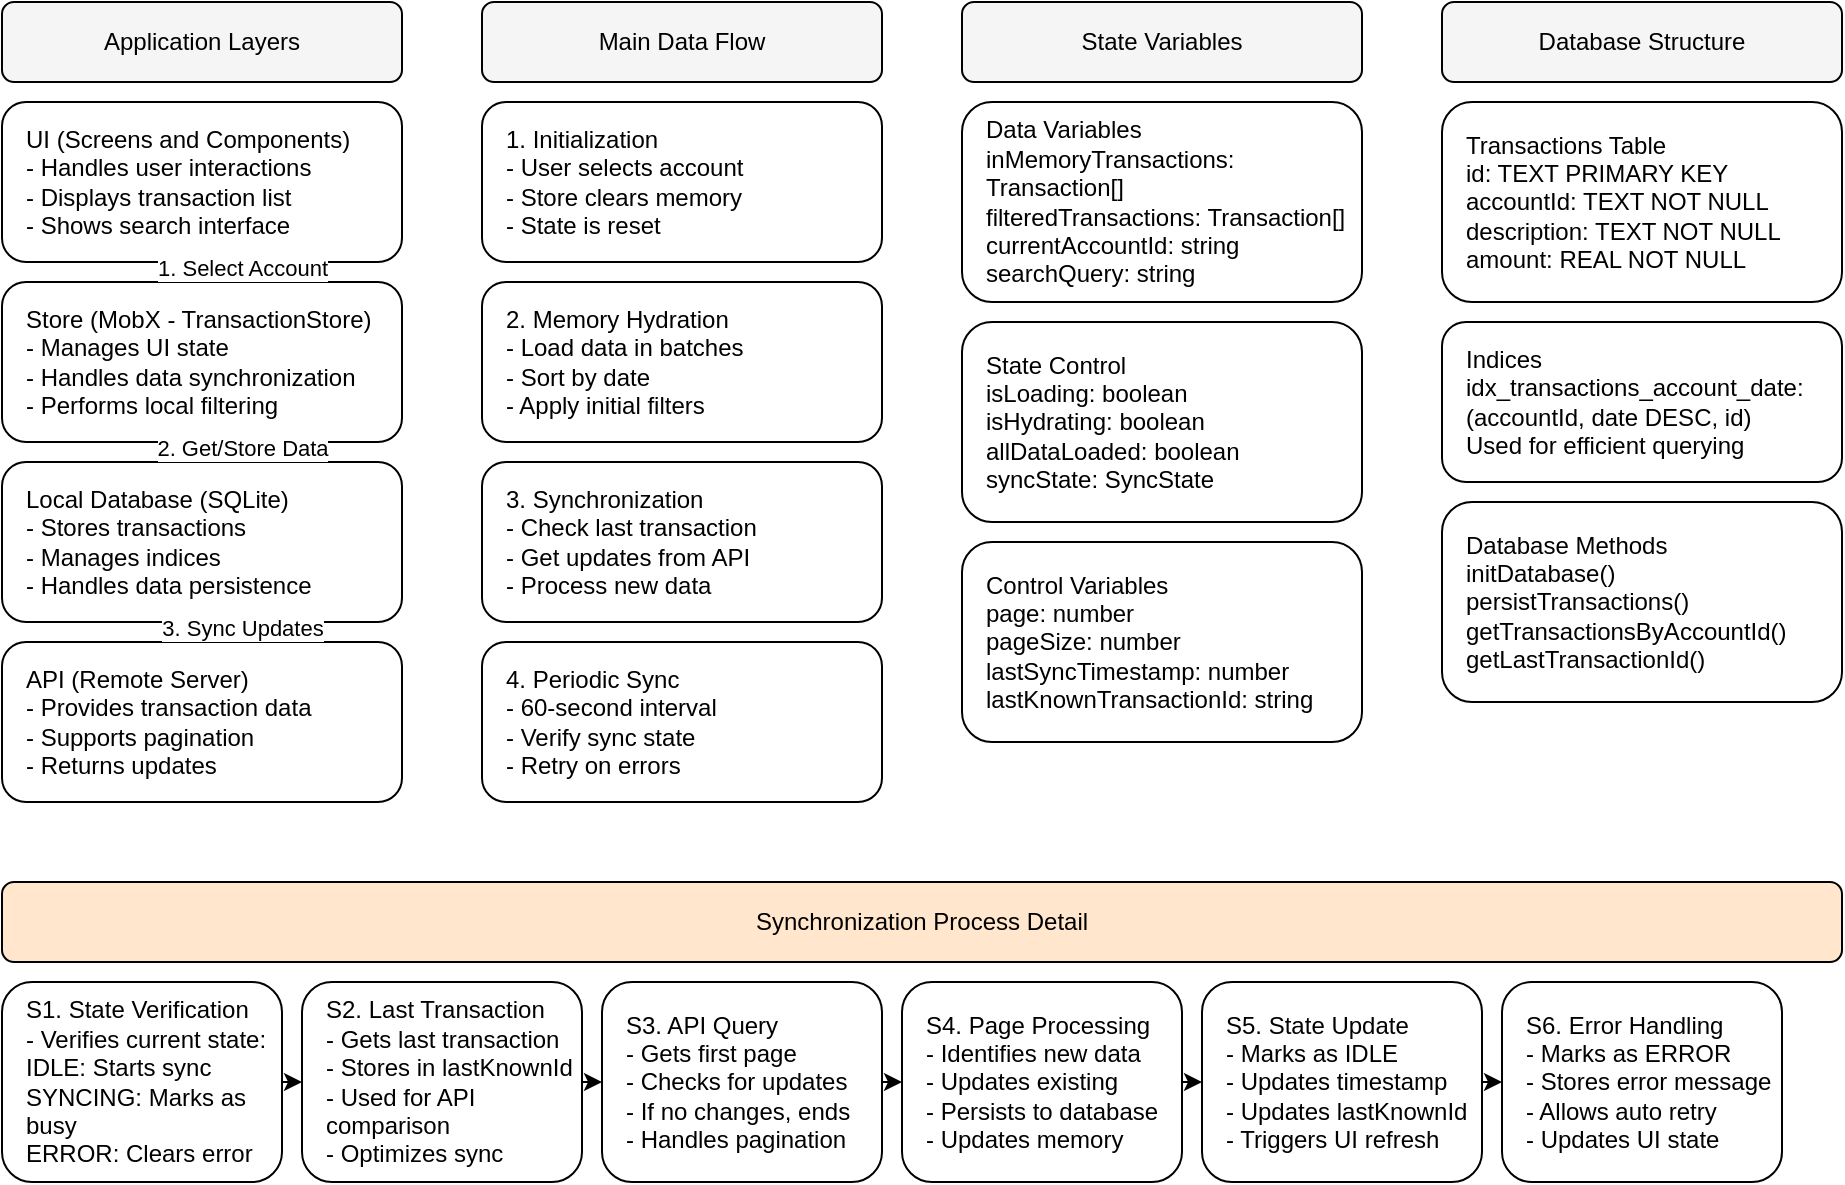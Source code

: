<?xml version="1.0" encoding="UTF-8"?>
<mxfile version="21.7.4">
  <diagram id="architecture-diagram" name="Architecture">
    <mxGraphModel dx="1169" dy="827" grid="1" gridSize="10" guides="1" tooltips="1" connect="1" arrows="1" fold="1" page="1" pageScale="1" pageWidth="1169" pageHeight="827" math="0" shadow="0">
      <root>
        <mxCell id="0" />
        <mxCell id="1" parent="0" />
        
        <!-- Application Layers -->
        <mxCell id="app_layers" value="Application Layers" style="rounded=1;whiteSpace=wrap;html=1;fillColor=#f5f5f5;" vertex="1" parent="1">
          <mxGeometry x="40" y="40" width="200" height="40" as="geometry" />
        </mxCell>
        
        <mxCell id="ui_layer" value="UI (Screens and Components)&#xa;- Handles user interactions&#xa;- Displays transaction list&#xa;- Shows search interface" style="rounded=1;whiteSpace=wrap;html=1;align=left;spacingLeft=10;" vertex="1" parent="1">
          <mxGeometry x="40" y="90" width="200" height="80" as="geometry" />
        </mxCell>
        
        <mxCell id="store_layer" value="Store (MobX - TransactionStore)&#xa;- Manages UI state&#xa;- Handles data synchronization&#xa;- Performs local filtering" style="rounded=1;whiteSpace=wrap;html=1;align=left;spacingLeft=10;" vertex="1" parent="1">
          <mxGeometry x="40" y="180" width="200" height="80" as="geometry" />
        </mxCell>
        
        <mxCell id="db_layer" value="Local Database (SQLite)&#xa;- Stores transactions&#xa;- Manages indices&#xa;- Handles data persistence" style="rounded=1;whiteSpace=wrap;html=1;align=left;spacingLeft=10;" vertex="1" parent="1">
          <mxGeometry x="40" y="270" width="200" height="80" as="geometry" />
        </mxCell>
        
        <mxCell id="api_layer" value="API (Remote Server)&#xa;- Provides transaction data&#xa;- Supports pagination&#xa;- Returns updates" style="rounded=1;whiteSpace=wrap;html=1;align=left;spacingLeft=10;" vertex="1" parent="1">
          <mxGeometry x="40" y="360" width="200" height="80" as="geometry" />
        </mxCell>

        <!-- Main Data Flow -->
        <mxCell id="data_flow" value="Main Data Flow" style="rounded=1;whiteSpace=wrap;html=1;fillColor=#f5f5f5;" vertex="1" parent="1">
          <mxGeometry x="280" y="40" width="200" height="40" as="geometry" />
        </mxCell>
        
        <mxCell id="flow_init" value="1. Initialization&#xa;- User selects account&#xa;- Store clears memory&#xa;- State is reset" style="rounded=1;whiteSpace=wrap;html=1;align=left;spacingLeft=10;" vertex="1" parent="1">
          <mxGeometry x="280" y="90" width="200" height="80" as="geometry" />
        </mxCell>
        
        <mxCell id="flow_hydration" value="2. Memory Hydration&#xa;- Load data in batches&#xa;- Sort by date&#xa;- Apply initial filters" style="rounded=1;whiteSpace=wrap;html=1;align=left;spacingLeft=10;" vertex="1" parent="1">
          <mxGeometry x="280" y="180" width="200" height="80" as="geometry" />
        </mxCell>
        
        <mxCell id="flow_sync" value="3. Synchronization&#xa;- Check last transaction&#xa;- Get updates from API&#xa;- Process new data" style="rounded=1;whiteSpace=wrap;html=1;align=left;spacingLeft=10;" vertex="1" parent="1">
          <mxGeometry x="280" y="270" width="200" height="80" as="geometry" />
        </mxCell>

        <mxCell id="flow_periodic" value="4. Periodic Sync&#xa;- 60-second interval&#xa;- Verify sync state&#xa;- Retry on errors" style="rounded=1;whiteSpace=wrap;html=1;align=left;spacingLeft=10;" vertex="1" parent="1">
          <mxGeometry x="280" y="360" width="200" height="80" as="geometry" />
        </mxCell>

        <!-- Synchronization Process Detail -->
        <mxCell id="sync_process" value="Synchronization Process Detail" style="rounded=1;whiteSpace=wrap;html=1;fillColor=#ffe6cc;" vertex="1" parent="1">
          <mxGeometry x="40" y="480" width="920" height="40" as="geometry" />
        </mxCell>

        <mxCell id="sync_step1" value="S1. State Verification&#xa;- Verifies current state:&#xa;  IDLE: Starts sync&#xa;  SYNCING: Marks as busy&#xa;  ERROR: Clears error" style="rounded=1;whiteSpace=wrap;html=1;align=left;spacingLeft=10;" vertex="1" parent="1">
          <mxGeometry x="40" y="530" width="140" height="100" as="geometry" />
        </mxCell>

        <mxCell id="sync_step2" value="S2. Last Transaction&#xa;- Gets last transaction&#xa;- Stores in lastKnownId&#xa;- Used for API comparison&#xa;- Optimizes sync" style="rounded=1;whiteSpace=wrap;html=1;align=left;spacingLeft=10;" vertex="1" parent="1">
          <mxGeometry x="190" y="530" width="140" height="100" as="geometry" />
        </mxCell>

        <mxCell id="sync_step3" value="S3. API Query&#xa;- Gets first page&#xa;- Checks for updates&#xa;- If no changes, ends&#xa;- Handles pagination" style="rounded=1;whiteSpace=wrap;html=1;align=left;spacingLeft=10;" vertex="1" parent="1">
          <mxGeometry x="340" y="530" width="140" height="100" as="geometry" />
        </mxCell>

        <mxCell id="sync_step4" value="S4. Page Processing&#xa;- Identifies new data&#xa;- Updates existing&#xa;- Persists to database&#xa;- Updates memory" style="rounded=1;whiteSpace=wrap;html=1;align=left;spacingLeft=10;" vertex="1" parent="1">
          <mxGeometry x="490" y="530" width="140" height="100" as="geometry" />
        </mxCell>

        <mxCell id="sync_step5" value="S5. State Update&#xa;- Marks as IDLE&#xa;- Updates timestamp&#xa;- Updates lastKnownId&#xa;- Triggers UI refresh" style="rounded=1;whiteSpace=wrap;html=1;align=left;spacingLeft=10;" vertex="1" parent="1">
          <mxGeometry x="640" y="530" width="140" height="100" as="geometry" />
        </mxCell>

        <mxCell id="sync_step6" value="S6. Error Handling&#xa;- Marks as ERROR&#xa;- Stores error message&#xa;- Allows auto retry&#xa;- Updates UI state" style="rounded=1;whiteSpace=wrap;html=1;align=left;spacingLeft=10;" vertex="1" parent="1">
          <mxGeometry x="790" y="530" width="140" height="100" as="geometry" />
        </mxCell>

        <!-- State Variables -->
        <mxCell id="state_vars" value="State Variables" style="rounded=1;whiteSpace=wrap;html=1;fillColor=#f5f5f5;" vertex="1" parent="1">
          <mxGeometry x="520" y="40" width="200" height="40" as="geometry" />
        </mxCell>
        
        <mxCell id="data_vars" value="Data Variables&#xa;inMemoryTransactions: Transaction[]&#xa;filteredTransactions: Transaction[]&#xa;currentAccountId: string&#xa;searchQuery: string" style="rounded=1;whiteSpace=wrap;html=1;align=left;spacingLeft=10;" vertex="1" parent="1">
          <mxGeometry x="520" y="90" width="200" height="100" as="geometry" />
        </mxCell>
        
        <mxCell id="state_control" value="State Control&#xa;isLoading: boolean&#xa;isHydrating: boolean&#xa;allDataLoaded: boolean&#xa;syncState: SyncState" style="rounded=1;whiteSpace=wrap;html=1;align=left;spacingLeft=10;" vertex="1" parent="1">
          <mxGeometry x="520" y="200" width="200" height="100" as="geometry" />
        </mxCell>

        <mxCell id="control_vars" value="Control Variables&#xa;page: number&#xa;pageSize: number&#xa;lastSyncTimestamp: number&#xa;lastKnownTransactionId: string" style="rounded=1;whiteSpace=wrap;html=1;align=left;spacingLeft=10;" vertex="1" parent="1">
          <mxGeometry x="520" y="310" width="200" height="100" as="geometry" />
        </mxCell>

        <!-- Database Structure -->
        <mxCell id="db_structure" value="Database Structure" style="rounded=1;whiteSpace=wrap;html=1;fillColor=#f5f5f5;" vertex="1" parent="1">
          <mxGeometry x="760" y="40" width="200" height="40" as="geometry" />
        </mxCell>
        
        <mxCell id="transactions_table" value="Transactions Table&#xa;id: TEXT PRIMARY KEY&#xa;accountId: TEXT NOT NULL&#xa;description: TEXT NOT NULL&#xa;amount: REAL NOT NULL" style="rounded=1;whiteSpace=wrap;html=1;align=left;spacingLeft=10;" vertex="1" parent="1">
          <mxGeometry x="760" y="90" width="200" height="100" as="geometry" />
        </mxCell>
        
        <mxCell id="indices" value="Indices&#xa;idx_transactions_account_date:&#xa;(accountId, date DESC, id)&#xa;Used for efficient querying" style="rounded=1;whiteSpace=wrap;html=1;align=left;spacingLeft=10;" vertex="1" parent="1">
          <mxGeometry x="760" y="200" width="200" height="80" as="geometry" />
        </mxCell>

        <mxCell id="db_methods" value="Database Methods&#xa;initDatabase()&#xa;persistTransactions()&#xa;getTransactionsByAccountId()&#xa;getLastTransactionId()" style="rounded=1;whiteSpace=wrap;html=1;align=left;spacingLeft=10;" vertex="1" parent="1">
          <mxGeometry x="760" y="290" width="200" height="100" as="geometry" />
        </mxCell>

        <!-- Flow Arrows -->
        <mxCell id="arrow1" value="1. Select Account" style="endArrow=classic;html=1;exitX=0.5;exitY=1;entryX=0.5;entryY=0;" edge="1" parent="1" source="ui_layer" target="store_layer">
          <mxGeometry x="-0.5" y="20" relative="1" as="geometry">
            <mxPoint as="offset" />
          </mxGeometry>
        </mxCell>
        
        <mxCell id="arrow2" value="2. Get/Store Data" style="endArrow=classic;html=1;exitX=0.5;exitY=1;entryX=0.5;entryY=0;" edge="1" parent="1" source="store_layer" target="db_layer">
          <mxGeometry x="-0.5" y="20" relative="1" as="geometry">
            <mxPoint as="offset" />
          </mxGeometry>
        </mxCell>
        
        <mxCell id="arrow3" value="3. Sync Updates" style="endArrow=classic;html=1;exitX=0.5;exitY=1;entryX=0.5;entryY=0;" edge="1" parent="1" source="db_layer" target="api_layer">
          <mxGeometry x="-0.5" y="20" relative="1" as="geometry">
            <mxPoint as="offset" />
          </mxGeometry>
        </mxCell>

        <!-- Sync Process Arrows -->
        <mxCell id="sync_arrow1" value="" style="endArrow=classic;html=1;exitX=1;exitY=0.5;entryX=0;entryY=0.5;" edge="1" parent="1" source="sync_step1" target="sync_step2">
          <mxGeometry relative="1" as="geometry" />
        </mxCell>
        
        <mxCell id="sync_arrow2" value="" style="endArrow=classic;html=1;exitX=1;exitY=0.5;entryX=0;entryY=0.5;" edge="1" parent="1" source="sync_step2" target="sync_step3">
          <mxGeometry relative="1" as="geometry" />
        </mxCell>
        
        <mxCell id="sync_arrow3" value="" style="endArrow=classic;html=1;exitX=1;exitY=0.5;entryX=0;entryY=0.5;" edge="1" parent="1" source="sync_step3" target="sync_step4">
          <mxGeometry relative="1" as="geometry" />
        </mxCell>
        
        <mxCell id="sync_arrow4" value="" style="endArrow=classic;html=1;exitX=1;exitY=0.5;entryX=0;entryY=0.5;" edge="1" parent="1" source="sync_step4" target="sync_step5">
          <mxGeometry relative="1" as="geometry" />
        </mxCell>
        
        <mxCell id="sync_arrow5" value="" style="endArrow=classic;html=1;exitX=1;exitY=0.5;entryX=0;entryY=0.5;" edge="1" parent="1" source="sync_step5" target="sync_step6">
          <mxGeometry relative="1" as="geometry" />
        </mxCell>

      </root>
    </mxGraphModel>
  </diagram>
</mxfile>
